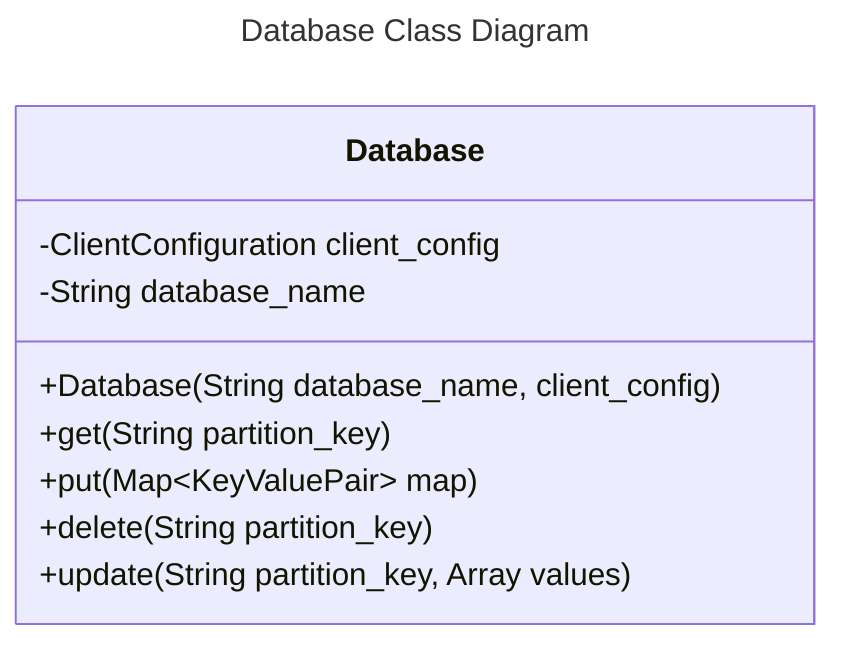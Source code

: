 ---
title: Database Class Diagram
---
classDiagram
    class Database {
        +Database(String database_name, client_config)
        -ClientConfiguration client_config
        -String database_name
        +get(String partition_key)
        +put(Map~KeyValuePair~ map)
        +delete(String partition_key)
        +update(String partition_key, Array values)
    }